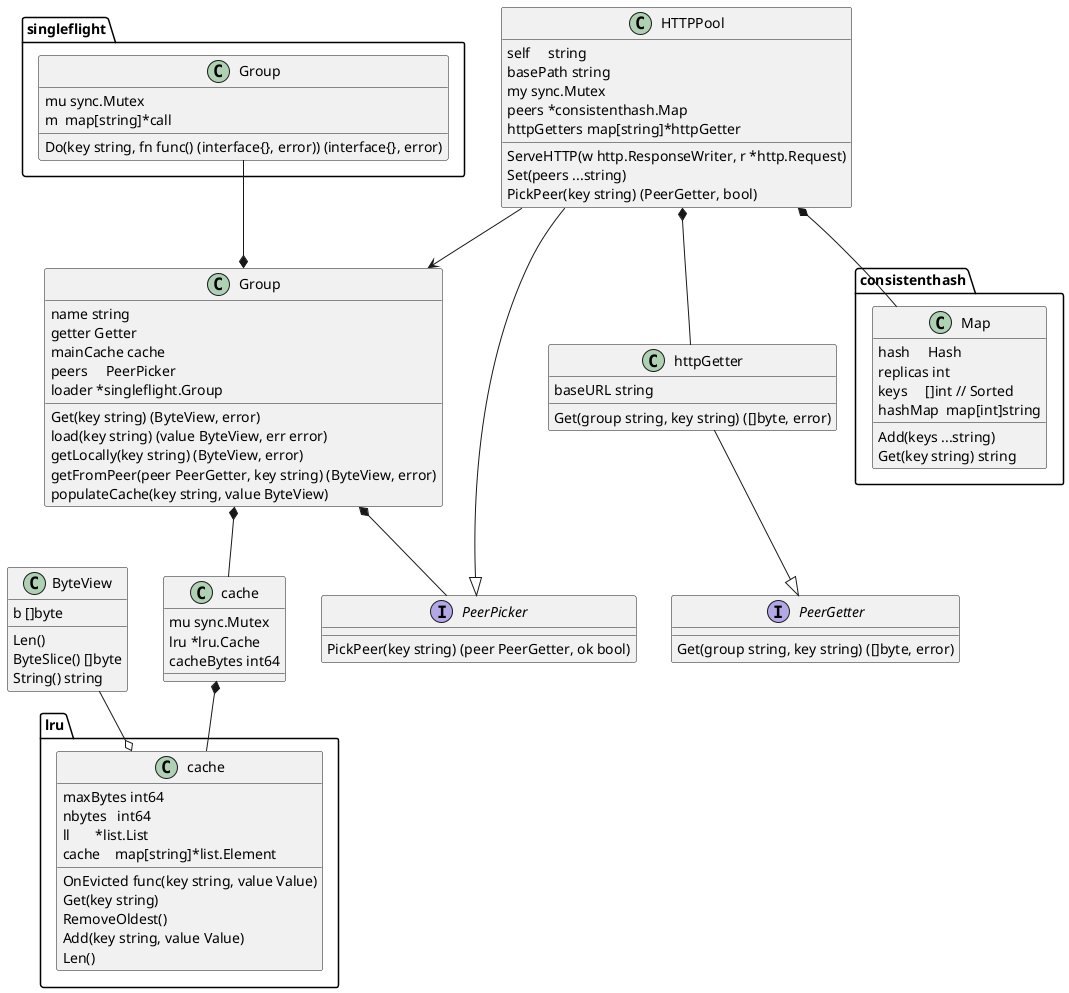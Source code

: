@startuml
'https://plantuml.com/class-diagram

class lru.cache {
    maxBytes int64
    nbytes   int64
    ll       *list.List
    cache    map[string]*list.Element

    OnEvicted func(key string, value Value)
    Get(key string)
    RemoveOldest()
    Add(key string, value Value)
    Len()
}

class ByteView {
	b []byte

	Len()
    ByteSlice() []byte
    String() string
}
ByteView --o lru.cache

class cache {
    mu sync.Mutex
	lru *lru.Cache
	cacheBytes int64
}
cache *-- lru.cache

class Group {
    name string
	getter Getter
	mainCache cache
	peers     PeerPicker
	loader *singleflight.Group

	Get(key string) (ByteView, error)
	load(key string) (value ByteView, err error)
	getLocally(key string) (ByteView, error)
	getFromPeer(peer PeerGetter, key string) (ByteView, error)
	populateCache(key string, value ByteView)
}
Group *-- cache
Group *-- PeerPicker

class HTTPPool {
	self     string
	basePath string
    my sync.Mutex
    peers *consistenthash.Map
    httpGetters map[string]*httpGetter

	ServeHTTP(w http.ResponseWriter, r *http.Request)
	Set(peers ...string)
	PickPeer(key string) (PeerGetter, bool)
}
HTTPPool --> Group
HTTPPool *-- consistenthash.Map
HTTPPool *-- httpGetter
HTTPPool --|> PeerPicker

class httpGetter {
	baseURL string

	Get(group string, key string) ([]byte, error)
}
httpGetter --|> PeerGetter

class consistenthash.Map {
	hash     Hash
	replicas int
	keys     []int // Sorted
	hashMap  map[int]string

	Add(keys ...string)
	Get(key string) string
}

interface PeerPicker {
    PickPeer(key string) (peer PeerGetter, ok bool)
}

interface PeerGetter {
    Get(group string, key string) ([]byte, error)
}

class singleflight.Group {
	mu sync.Mutex
	m  map[string]*call

	Do(key string, fn func() (interface{}, error)) (interface{}, error)
}
singleflight.Group --* Group


@enduml
